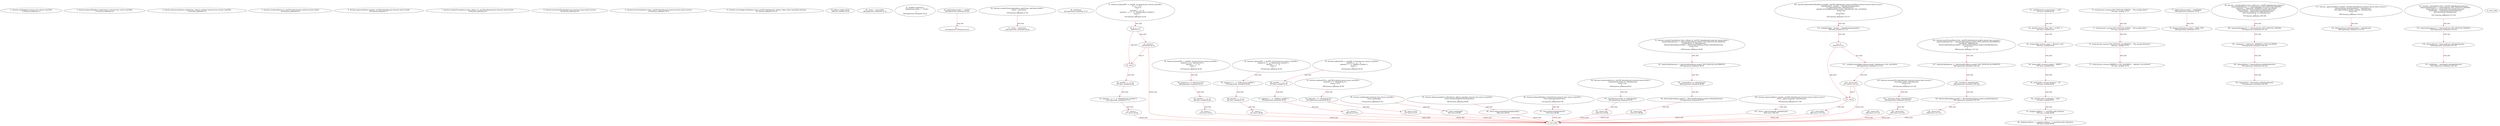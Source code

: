 digraph  {
13 [label="2_ function totalSupply() external view returns (uint256);\n13-function_definition-3-3", method="totalSupply()", type_label=function_definition];
21 [label="3_ function balanceOf(address tokenOwner) external view returns (uint256);\n21-function_definition-4-4", method="balanceOf(address tokenOwner)", type_label=function_definition];
33 [label="4_ function allowance(address tokenOwner, address spender) external view returns (uint256);\n33-function_definition-5-5", method="allowance(address tokenOwner,address spender)", type_label=function_definition];
49 [label="5_ function transfer(address to, uint256 tokenAmount) external returns (bool);\n49-function_definition-6-6", method="transfer(address to,uint256 tokenAmount)", type_label=function_definition];
64 [label="6_ function approve(address spender, uint256 tokenAmount) external returns (bool);\n64-function_definition-7-7", method="approve(address spender,uint256 tokenAmount)", type_label=function_definition];
79 [label="7_ function transferFrom(address from, address to, uint256 tokenAmount) external returns (bool);\n79-function_definition-8-8", method="transferFrom(address from,address to,uint256 tokenAmount)", type_label=function_definition];
98 [label="8_ function burn(uint256 tokenAmount) external returns (bool success);\n98-function_definition-9-9", method="burn(uint256 tokenAmount)", type_label=function_definition];
110 [label="9_ function burnFrom(address from, uint256 tokenAmount) external returns (bool success);\n110-function_definition-10-10", method="burnFrom(address from,uint256 tokenAmount)", type_label=function_definition];
167 [label="15_ function receiveApproval(address from, uint256 tokenAmount, address token, bytes extraData) external;\n167-function_definition-16-16", method="receiveApproval(address from,uint256 tokenAmount,address token,bytes extraData)", type_label=function_definition];
189 [label="18_ address public owner;\n189-new_variable-19-19", method="", type_label=new_variable];
196 [label="20_ owner = msg.sender;\n196-expression_statement-21-21", method="", type_label=expression_statement];
202 [label="22_ modifier onlyOwner {\n        require(msg.sender == owner);\n        _;\n    }\n202-expression_statement-23-26", method="", type_label=expression_statement];
205 [label="23_ require(msg.sender == owner);\n205-expression_statement-24-24", method="", type_label=expression_statement];
214 [label="24_ _;\n214-expression_statement-25-25", method="", type_label=expression_statement];
216 [label="26_ function transferOwnership(address newOwner) onlyOwner public {\n        owner = newOwner;\n    }\n216-function_definition-27-29", method="transferOwnership(address newOwner)", type_label=function_definition];
222 [label="26_ onlyOwner\n222-expression_statement-27-27", method="transferOwnership(address newOwner)", type_label=expression_statement];
226 [label="27_ owner = newOwner;\n226-expression_statement-28-28", method="transferOwnership(address newOwner)", type_label=expression_statement];
233 [label="31_ function mul(uint256 _a, uint256 _b) internal pure returns (uint256) {\n        if (_a == 0) {\n            return 0;\n        }\n        uint256 c = _a * _b;\n        require(c / _a == _b, \"Multiplication overflow\");\n        return c;\n    }\n233-function_definition-32-39", method="mul(uint256 _a,uint256 _b)", type_label=function_definition];
250 [label="32_ if__a == 0\n250-if-33-35", method="mul(uint256 _a,uint256 _b)", type_label=if];
1307 [label="32_ end_if", method="mul(uint256 _a,uint256 _b)", type_label=end_if];
255 [label="33_ return 0;\n255-return-34-34", method="mul(uint256 _a,uint256 _b)", type_label=return];
257 [label="35_ uint256 c = _a * _b;\n257-new_variable-36-36", method="mul(uint256 _a,uint256 _b)", type_label=new_variable];
265 [label="36_ require(c / _a == _b, \"Multiplication overflow\");\n265-expression_statement-37-37", method="mul(uint256 _a,uint256 _b)", type_label=expression_statement];
277 [label="37_ return c;\n277-return-38-38", method="mul(uint256 _a,uint256 _b)", type_label=return];
279 [label="39_ function div(uint256 _a, uint256 _b) internal pure returns (uint256) {\n        require(_b > 0, \"Division by 0\");  \n        uint256 c = _a / _b;\n        return c;\n    }\n279-function_definition-40-44", method="div(uint256 _a,uint256 _b)", type_label=function_definition];
296 [label="40_ require(_b > 0, \"Division by 0\");\n296-expression_statement-41-41", method="div(uint256 _a,uint256 _b)", type_label=expression_statement];
306 [label="41_ uint256 c = _a / _b;\n306-new_variable-42-42", method="div(uint256 _a,uint256 _b)", type_label=new_variable];
314 [label="42_ return c;\n314-return-43-43", method="div(uint256 _a,uint256 _b)", type_label=return];
316 [label="44_ function sub(uint256 _a, uint256 _b) internal pure returns (uint256) {\n        require(_b <= _a, \"Subtraction overflow\");\n        uint256 c = _a - _b;\n        return c;\n    }\n316-function_definition-45-49", method="sub(uint256 _a,uint256 _b)", type_label=function_definition];
333 [label="45_ require(_b <= _a, \"Subtraction overflow\");\n333-expression_statement-46-46", method="sub(uint256 _a,uint256 _b)", type_label=expression_statement];
343 [label="46_ uint256 c = _a - _b;\n343-new_variable-47-47", method="sub(uint256 _a,uint256 _b)", type_label=new_variable];
351 [label="47_ return c;\n351-return-48-48", method="sub(uint256 _a,uint256 _b)", type_label=return];
353 [label="49_ function add(uint256 _a, uint256 _b) internal pure returns (uint256) {\n        uint256 c = _a + _b;\n        require(c >= _a, \"Addition overflow\");\n        return c;\n    }\n353-function_definition-50-54", method="add(uint256 _a,uint256 _b)", type_label=function_definition];
370 [label="50_ uint256 c = _a + _b;\n370-new_variable-51-51", method="add(uint256 _a,uint256 _b)", type_label=new_variable];
378 [label="51_ require(c >= _a, \"Addition overflow\");\n378-expression_statement-52-52", method="add(uint256 _a,uint256 _b)", type_label=expression_statement];
388 [label="52_ return c;\n388-return-53-53", method="add(uint256 _a,uint256 _b)", type_label=return];
390 [label="54_ function mod(uint256 a, uint256 b) internal pure returns (uint256) {\n        require(b != 0, \"Dividing by 0\");\n        return a % b;\n    }\n390-function_definition-55-58", method="mod(uint256 a,uint256 b)", type_label=function_definition];
407 [label="55_ require(b != 0, \"Dividing by 0\");\n407-expression_statement-56-56", method="mod(uint256 a,uint256 b)", type_label=expression_statement];
417 [label="56_ return a % b;\n417-return-57-57", method="mod(uint256 a,uint256 b)", type_label=return];
435 [label="61_ uint256 private constant base = 1e18;\n435-new_variable-62-62", method="", type_label=new_variable];
441 [label="62_ uint256 constant MAX_UINT = 2**256 - 1;\n441-new_variable-63-63", method="", type_label=new_variable];
450 [label="63_ string public constant name = \"Brewer's coin\";\n450-new_variable-64-64", method="", type_label=new_variable];
457 [label="64_ string public constant symbol = \"BREW\";\n457-new_variable-65-65", method="", type_label=new_variable];
464 [label="65_ uint8 public constant decimals = 18;\n464-new_variable-66-66", method="", type_label=new_variable];
470 [label="66_ uint256 public totalSupply = 1e26;\n470-new_variable-67-67", method="", type_label=new_variable];
476 [label="67_ mapping (address => uint256) public balances;\n476-new_variable-68-68", method="", type_label=new_variable];
483 [label="68_ mapping (address => mapping (address => uint256)) public allowance;\n483-new_variable-69-69", method="", type_label=new_variable];
530 [label="72_ string private constant NOT_ENOUGH_TOKENS = \"Not enough tokens\";\n530-new_variable-73-73", method="", type_label=new_variable];
537 [label="73_ string private constant NOT_ENOUGH_ETHER = \"Not enough ether\";\n537-new_variable-74-74", method="", type_label=new_variable];
544 [label="74_ string private constant NOT_ENOUGH_ALLOWANCE = \"Not enough allowance\";\n544-new_variable-75-75", method="", type_label=new_variable];
551 [label="75_ string private constant ADDRESS_0_NOT_ALLOWED = \"Address 0 not allowed\";\n551-new_variable-76-76", method="", type_label=new_variable];
560 [label="77_ balances[msg.sender] = totalSupply;\n560-expression_statement-78-78", method="", type_label=expression_statement];
568 [label="78_ allowance[this][msg.sender] = MAX_UINT;\n568-expression_statement-79-79", method="", type_label=expression_statement];
578 [label="80_ function totalSupply() external view returns (uint256) {\n        return totalSupply;\n    }\n578-function_definition-81-83", method="totalSupply()", type_label=function_definition];
587 [label="81_ return totalSupply;\n587-return-82-82", method="totalSupply()", type_label=return];
589 [label="83_ function allowance(address tokenOwner, address spender) external view returns (uint256) {\n        return allowance[tokenOwner][spender];\n    }\n589-function_definition-84-86", method="allowance(address tokenOwner,address spender)", type_label=function_definition];
606 [label="84_ return allowance[tokenOwner][spender];\n606-return-85-85", method="allowance(address tokenOwner,address spender)", type_label=return];
612 [label="86_ function balanceOf(address tokenOwner) external view returns (uint256) {\n        return balances[tokenOwner];\n    }\n612-function_definition-87-89", method="balanceOf(address tokenOwner)", type_label=function_definition];
625 [label="87_ return balances[tokenOwner];\n625-return-88-88", method="balanceOf(address tokenOwner)", type_label=return];
629 [label="89_ function transfer(address to, uint256 tokenAmount) external returns (bool) {\n        _transfer(msg.sender, to, tokenAmount);\n        return true;\n    }\n629-function_definition-90-93", method="transfer(address to,uint256 tokenAmount)", type_label=function_definition];
645 [label="90_ _transfer(msg.sender, to, tokenAmount);\n645-expression_statement-91-91", method="transfer(address to,uint256 tokenAmount)", type_label=expression_statement];
656 [label="91_ return true;\n656-return-92-92", method="transfer(address to,uint256 tokenAmount)", type_label=return];
659 [label="93_ function transferFrom(address from, address to, uint256 tokenAmount) external returns (bool) {\n        require(tokenAmount <= allowance[from][msg.sender], NOT_ENOUGH_ALLOWANCE);\n        _transfer(from, to, tokenAmount);\n        allowance[from][msg.sender] = allowance[from][msg.sender].sub(tokenAmount);\n        return true;\n    }\n659-function_definition-94-99", method="transferFrom(address from,address to,uint256 tokenAmount)", type_label=function_definition];
679 [label="94_ require(tokenAmount <= allowance[from][msg.sender], NOT_ENOUGH_ALLOWANCE);\n679-expression_statement-95-95", method="transferFrom(address from,address to,uint256 tokenAmount)", type_label=expression_statement];
694 [label="95_ _transfer(from, to, tokenAmount);\n694-expression_statement-96-96", method="transferFrom(address from,address to,uint256 tokenAmount)", type_label=expression_statement];
703 [label="96_ allowance[from][msg.sender] = allowance[from][msg.sender].sub(tokenAmount);\n703-expression_statement-97-97", method="transferFrom(address from,address to,uint256 tokenAmount)", type_label=expression_statement];
724 [label="97_ return true;\n724-return-98-98", method="transferFrom(address from,address to,uint256 tokenAmount)", type_label=return];
727 [label="99_ function _transfer(address from, address to, uint256 tokenAmount) internal {\n        require(tokenAmount <= balances[from], NOT_ENOUGH_TOKENS);\n        require(to != address(0), ADDRESS_0_NOT_ALLOWED);\n        balances[from] = balances[from].sub(tokenAmount);\n        balances[to] = balances[to].add(tokenAmount);\n        emit Transfer(from, to, tokenAmount);\n    }\n727-function_definition-100-106", method="_transfer(address from,address to,uint256 tokenAmount)", type_label=function_definition];
743 [label="100_ require(tokenAmount <= balances[from], NOT_ENOUGH_TOKENS);\n743-expression_statement-101-101", method="_transfer(address from,address to,uint256 tokenAmount)", type_label=expression_statement];
754 [label="101_ require(to != address(0), ADDRESS_0_NOT_ALLOWED);\n754-expression_statement-102-102", method="_transfer(address from,address to,uint256 tokenAmount)", type_label=expression_statement];
765 [label="102_ balances[from] = balances[from].sub(tokenAmount);\n765-expression_statement-103-103", method="_transfer(address from,address to,uint256 tokenAmount)", type_label=expression_statement];
778 [label="103_ balances[to] = balances[to].add(tokenAmount);\n778-expression_statement-104-104", method="_transfer(address from,address to,uint256 tokenAmount)", type_label=expression_statement];
799 [label="106_ function approve(address spender, uint256 tokenAmount) external returns (bool success) {\n        return _approve(spender, tokenAmount);\n    }\n799-function_definition-107-109", method="approve(address spender,uint256 tokenAmount)", type_label=function_definition];
816 [label="107_ return _approve(spender, tokenAmount);\n816-return-108-108", method="approve(address spender,uint256 tokenAmount)", type_label=return];
823 [label="109_ function approveAndCall(address spender, uint256 tokenAmount, bytes extraData) external returns (bool success) {\n        tokenRecipient _spender = tokenRecipient(spender);\n        if (_approve(spender, tokenAmount)) {\n            _spender.receiveApproval(msg.sender, tokenAmount, this, extraData);\n            return true;\n        }\n        return false;\n    }\n823-function_definition-110-117", method="approveAndCall(address spender,uint256 tokenAmount,bytes extraData)", type_label=function_definition];
844 [label="110_ tokenRecipient _spender = tokenRecipient(spender);\n844-new_variable-111-111", method="approveAndCall(address spender,uint256 tokenAmount,bytes extraData)", type_label=new_variable];
854 [label="111_ if\n854-if-112-115", method="approveAndCall(address spender,uint256 tokenAmount,bytes extraData)", type_label=if];
1911 [label="111_ end_if", method="approveAndCall(address spender,uint256 tokenAmount,bytes extraData)", type_label=end_if];
862 [label="112_ _spender.receiveApproval(msg.sender, tokenAmount, this, extraData);\n862-expression_statement-113-113", method="approveAndCall(address spender,uint256 tokenAmount,bytes extraData)", type_label=expression_statement];
877 [label="113_ return true;\n877-return-114-114", method="approveAndCall(address spender,uint256 tokenAmount,bytes extraData)", type_label=return];
880 [label="115_ return false;\n880-return-116-116", method="approveAndCall(address spender,uint256 tokenAmount,bytes extraData)", type_label=return];
883 [label="117_ function _approve(address spender, uint256 tokenAmount) internal returns (bool success) {\n        allowance[msg.sender][spender] = tokenAmount;\n        emit Approval(msg.sender, spender, tokenAmount);\n        return true;\n    }\n883-function_definition-118-122", method="_approve(address spender,uint256 tokenAmount)", type_label=function_definition];
900 [label="118_ allowance[msg.sender][spender] = tokenAmount;\n900-expression_statement-119-119", method="_approve(address spender,uint256 tokenAmount)", type_label=expression_statement];
920 [label="120_ return true;\n920-return-121-121", method="_approve(address spender,uint256 tokenAmount)", type_label=return];
923 [label="122_ function burn(uint256 tokenAmount) external returns (bool success) {\n        _burn(msg.sender, tokenAmount);\n        return true;\n    }\n923-function_definition-123-126", method="burn(uint256 tokenAmount)", type_label=function_definition];
936 [label="123_ _burn(msg.sender, tokenAmount);\n936-expression_statement-124-124", method="burn(uint256 tokenAmount)", type_label=expression_statement];
945 [label="124_ return true;\n945-return-125-125", method="burn(uint256 tokenAmount)", type_label=return];
948 [label="126_ function burnFrom(address from, uint256 tokenAmount) public returns (bool success) {\n        require(tokenAmount <= allowance[from][msg.sender], NOT_ENOUGH_ALLOWANCE);\n        _burn(from, tokenAmount);\n        allowance[from][msg.sender] = allowance[from][msg.sender].sub(tokenAmount);\n        return true;\n    }\n948-function_definition-127-132", method="burnFrom(address from,uint256 tokenAmount)", type_label=function_definition];
965 [label="127_ require(tokenAmount <= allowance[from][msg.sender], NOT_ENOUGH_ALLOWANCE);\n965-expression_statement-128-128", method="burnFrom(address from,uint256 tokenAmount)", type_label=expression_statement];
980 [label="128_ _burn(from, tokenAmount);\n980-expression_statement-129-129", method="burnFrom(address from,uint256 tokenAmount)", type_label=expression_statement];
987 [label="129_ allowance[from][msg.sender] = allowance[from][msg.sender].sub(tokenAmount);\n987-expression_statement-130-130", method="burnFrom(address from,uint256 tokenAmount)", type_label=expression_statement];
1008 [label="130_ return true;\n1008-return-131-131", method="burnFrom(address from,uint256 tokenAmount)", type_label=return];
1011 [label="132_ function _burn(address from, uint256 tokenAmount) internal {\n        require(tokenAmount <= balances[from], NOT_ENOUGH_TOKENS);\n        balances[from] = balances[from].sub(tokenAmount);\n        totalSupply = totalSupply.sub(tokenAmount);\n        emit Burn(from, tokenAmount);\n    }\n1011-function_definition-133-138", method="_burn(address from,uint256 tokenAmount)", type_label=function_definition];
1023 [label="133_ require(tokenAmount <= balances[from], NOT_ENOUGH_TOKENS);\n1023-expression_statement-134-134", method="_burn(address from,uint256 tokenAmount)", type_label=expression_statement];
1034 [label="134_ balances[from] = balances[from].sub(tokenAmount);\n1034-expression_statement-135-135", method="_burn(address from,uint256 tokenAmount)", type_label=expression_statement];
1047 [label="135_ totalSupply = totalSupply.sub(tokenAmount);\n1047-expression_statement-136-136", method="_burn(address from,uint256 tokenAmount)", type_label=expression_statement];
1 [label="0_ start_node", method="", type_label=start];
2 [label="0_ exit_node", method="", type_label=exit];
205 -> 214  [color=red, controlflow_type=next_line, edge_type=CFG_edge, key=0, label=next_line];
216 -> 226  [color=red, controlflow_type=next_line, edge_type=CFG_edge, key=0, label=next_line];
233 -> 250  [color=red, controlflow_type=next_line, edge_type=CFG_edge, key=0, label=next_line];
250 -> 255  [color=red, controlflow_type=pos_next, edge_type=CFG_edge, key=0, label=pos_next];
250 -> 1307  [color=red, controlflow_type=neg_next, edge_type=CFG_edge, key=0, label=neg_next];
1307 -> 257  [color=red, controlflow_type=next_line, edge_type=CFG_edge, key=0, label=next_line];
255 -> 1307  [color=red, controlflow_type=end_if, edge_type=CFG_edge, key=0, label=end_if];
255 -> 2  [color=red, controlflow_type=return_exit, edge_type=CFG_edge, key=0, label=return_exit];
257 -> 265  [color=red, controlflow_type=next_line, edge_type=CFG_edge, key=0, label=next_line];
265 -> 277  [color=red, controlflow_type=next_line, edge_type=CFG_edge, key=0, label=next_line];
277 -> 2  [color=red, controlflow_type=return_exit, edge_type=CFG_edge, key=0, label=return_exit];
279 -> 296  [color=red, controlflow_type=next_line, edge_type=CFG_edge, key=0, label=next_line];
296 -> 306  [color=red, controlflow_type=next_line, edge_type=CFG_edge, key=0, label=next_line];
306 -> 314  [color=red, controlflow_type=next_line, edge_type=CFG_edge, key=0, label=next_line];
314 -> 2  [color=red, controlflow_type=return_exit, edge_type=CFG_edge, key=0, label=return_exit];
316 -> 333  [color=red, controlflow_type=next_line, edge_type=CFG_edge, key=0, label=next_line];
333 -> 343  [color=red, controlflow_type=next_line, edge_type=CFG_edge, key=0, label=next_line];
343 -> 351  [color=red, controlflow_type=next_line, edge_type=CFG_edge, key=0, label=next_line];
351 -> 2  [color=red, controlflow_type=return_exit, edge_type=CFG_edge, key=0, label=return_exit];
353 -> 370  [color=red, controlflow_type=next_line, edge_type=CFG_edge, key=0, label=next_line];
370 -> 378  [color=red, controlflow_type=next_line, edge_type=CFG_edge, key=0, label=next_line];
378 -> 388  [color=red, controlflow_type=next_line, edge_type=CFG_edge, key=0, label=next_line];
388 -> 2  [color=red, controlflow_type=return_exit, edge_type=CFG_edge, key=0, label=return_exit];
390 -> 407  [color=red, controlflow_type=next_line, edge_type=CFG_edge, key=0, label=next_line];
407 -> 417  [color=red, controlflow_type=next_line, edge_type=CFG_edge, key=0, label=next_line];
417 -> 2  [color=red, controlflow_type=return_exit, edge_type=CFG_edge, key=0, label=return_exit];
435 -> 441  [color=red, controlflow_type=next_line, edge_type=CFG_edge, key=0, label=next_line];
441 -> 450  [color=red, controlflow_type=next_line, edge_type=CFG_edge, key=0, label=next_line];
450 -> 457  [color=red, controlflow_type=next_line, edge_type=CFG_edge, key=0, label=next_line];
457 -> 464  [color=red, controlflow_type=next_line, edge_type=CFG_edge, key=0, label=next_line];
464 -> 470  [color=red, controlflow_type=next_line, edge_type=CFG_edge, key=0, label=next_line];
470 -> 476  [color=red, controlflow_type=next_line, edge_type=CFG_edge, key=0, label=next_line];
476 -> 483  [color=red, controlflow_type=next_line, edge_type=CFG_edge, key=0, label=next_line];
530 -> 537  [color=red, controlflow_type=next_line, edge_type=CFG_edge, key=0, label=next_line];
537 -> 544  [color=red, controlflow_type=next_line, edge_type=CFG_edge, key=0, label=next_line];
544 -> 551  [color=red, controlflow_type=next_line, edge_type=CFG_edge, key=0, label=next_line];
560 -> 568  [color=red, controlflow_type=next_line, edge_type=CFG_edge, key=0, label=next_line];
578 -> 587  [color=red, controlflow_type=next_line, edge_type=CFG_edge, key=0, label=next_line];
587 -> 2  [color=red, controlflow_type=return_exit, edge_type=CFG_edge, key=0, label=return_exit];
589 -> 606  [color=red, controlflow_type=next_line, edge_type=CFG_edge, key=0, label=next_line];
606 -> 2  [color=red, controlflow_type=return_exit, edge_type=CFG_edge, key=0, label=return_exit];
612 -> 625  [color=red, controlflow_type=next_line, edge_type=CFG_edge, key=0, label=next_line];
625 -> 2  [color=red, controlflow_type=return_exit, edge_type=CFG_edge, key=0, label=return_exit];
629 -> 645  [color=red, controlflow_type=next_line, edge_type=CFG_edge, key=0, label=next_line];
645 -> 656  [color=red, controlflow_type=next_line, edge_type=CFG_edge, key=0, label=next_line];
656 -> 2  [color=red, controlflow_type=return_exit, edge_type=CFG_edge, key=0, label=return_exit];
659 -> 679  [color=red, controlflow_type=next_line, edge_type=CFG_edge, key=0, label=next_line];
679 -> 694  [color=red, controlflow_type=next_line, edge_type=CFG_edge, key=0, label=next_line];
694 -> 703  [color=red, controlflow_type=next_line, edge_type=CFG_edge, key=0, label=next_line];
703 -> 724  [color=red, controlflow_type=next_line, edge_type=CFG_edge, key=0, label=next_line];
724 -> 2  [color=red, controlflow_type=return_exit, edge_type=CFG_edge, key=0, label=return_exit];
727 -> 743  [color=red, controlflow_type=next_line, edge_type=CFG_edge, key=0, label=next_line];
743 -> 754  [color=red, controlflow_type=next_line, edge_type=CFG_edge, key=0, label=next_line];
754 -> 765  [color=red, controlflow_type=next_line, edge_type=CFG_edge, key=0, label=next_line];
765 -> 778  [color=red, controlflow_type=next_line, edge_type=CFG_edge, key=0, label=next_line];
799 -> 816  [color=red, controlflow_type=next_line, edge_type=CFG_edge, key=0, label=next_line];
816 -> 2  [color=red, controlflow_type=return_exit, edge_type=CFG_edge, key=0, label=return_exit];
823 -> 844  [color=red, controlflow_type=next_line, edge_type=CFG_edge, key=0, label=next_line];
844 -> 854  [color=red, controlflow_type=next_line, edge_type=CFG_edge, key=0, label=next_line];
854 -> 862  [color=red, controlflow_type=pos_next, edge_type=CFG_edge, key=0, label=pos_next];
854 -> 1911  [color=red, controlflow_type=neg_next, edge_type=CFG_edge, key=0, label=neg_next];
1911 -> 880  [color=red, controlflow_type=next_line, edge_type=CFG_edge, key=0, label=next_line];
862 -> 877  [color=red, controlflow_type=next_line, edge_type=CFG_edge, key=0, label=next_line];
877 -> 1911  [color=red, controlflow_type=end_if, edge_type=CFG_edge, key=0, label=end_if];
877 -> 2  [color=red, controlflow_type=return_exit, edge_type=CFG_edge, key=0, label=return_exit];
880 -> 2  [color=red, controlflow_type=return_exit, edge_type=CFG_edge, key=0, label=return_exit];
883 -> 900  [color=red, controlflow_type=next_line, edge_type=CFG_edge, key=0, label=next_line];
920 -> 2  [color=red, controlflow_type=return_exit, edge_type=CFG_edge, key=0, label=return_exit];
923 -> 936  [color=red, controlflow_type=next_line, edge_type=CFG_edge, key=0, label=next_line];
936 -> 945  [color=red, controlflow_type=next_line, edge_type=CFG_edge, key=0, label=next_line];
945 -> 2  [color=red, controlflow_type=return_exit, edge_type=CFG_edge, key=0, label=return_exit];
948 -> 965  [color=red, controlflow_type=next_line, edge_type=CFG_edge, key=0, label=next_line];
965 -> 980  [color=red, controlflow_type=next_line, edge_type=CFG_edge, key=0, label=next_line];
980 -> 987  [color=red, controlflow_type=next_line, edge_type=CFG_edge, key=0, label=next_line];
987 -> 1008  [color=red, controlflow_type=next_line, edge_type=CFG_edge, key=0, label=next_line];
1008 -> 2  [color=red, controlflow_type=return_exit, edge_type=CFG_edge, key=0, label=return_exit];
1011 -> 1023  [color=red, controlflow_type=next_line, edge_type=CFG_edge, key=0, label=next_line];
1023 -> 1034  [color=red, controlflow_type=next_line, edge_type=CFG_edge, key=0, label=next_line];
1034 -> 1047  [color=red, controlflow_type=next_line, edge_type=CFG_edge, key=0, label=next_line];
}
